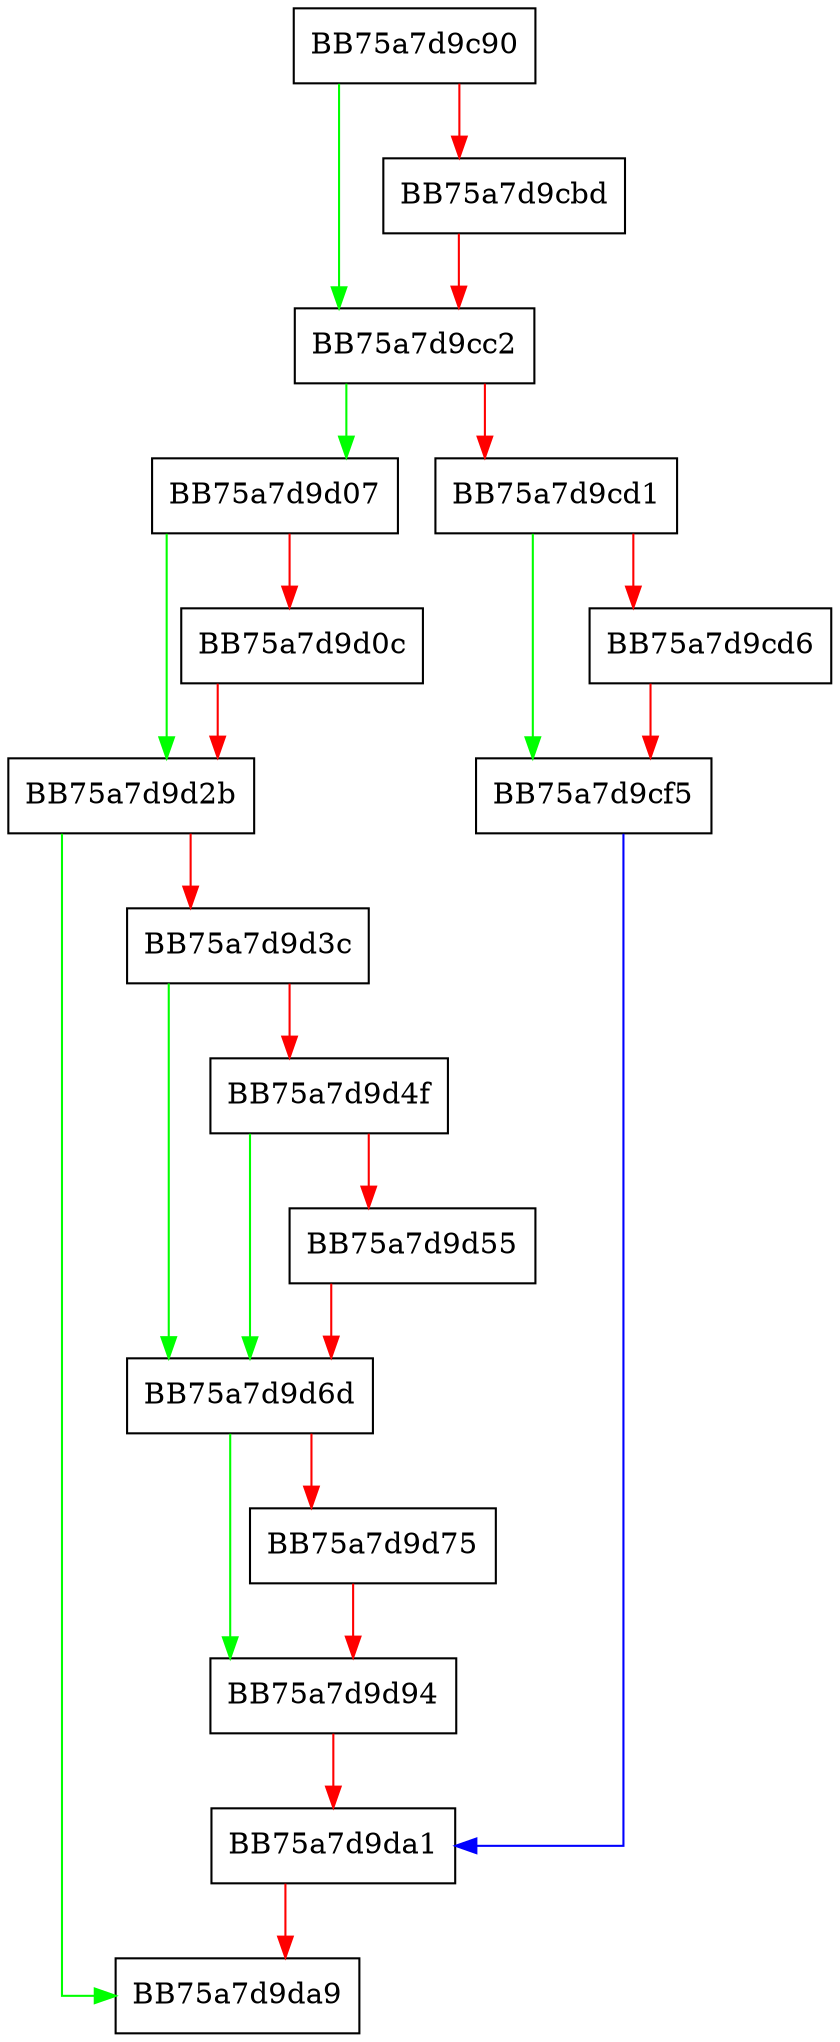 digraph DfspLogicalVolume {
  node [shape="box"];
  graph [splines=ortho];
  BB75a7d9c90 -> BB75a7d9cc2 [color="green"];
  BB75a7d9c90 -> BB75a7d9cbd [color="red"];
  BB75a7d9cbd -> BB75a7d9cc2 [color="red"];
  BB75a7d9cc2 -> BB75a7d9d07 [color="green"];
  BB75a7d9cc2 -> BB75a7d9cd1 [color="red"];
  BB75a7d9cd1 -> BB75a7d9cf5 [color="green"];
  BB75a7d9cd1 -> BB75a7d9cd6 [color="red"];
  BB75a7d9cd6 -> BB75a7d9cf5 [color="red"];
  BB75a7d9cf5 -> BB75a7d9da1 [color="blue"];
  BB75a7d9d07 -> BB75a7d9d2b [color="green"];
  BB75a7d9d07 -> BB75a7d9d0c [color="red"];
  BB75a7d9d0c -> BB75a7d9d2b [color="red"];
  BB75a7d9d2b -> BB75a7d9da9 [color="green"];
  BB75a7d9d2b -> BB75a7d9d3c [color="red"];
  BB75a7d9d3c -> BB75a7d9d6d [color="green"];
  BB75a7d9d3c -> BB75a7d9d4f [color="red"];
  BB75a7d9d4f -> BB75a7d9d6d [color="green"];
  BB75a7d9d4f -> BB75a7d9d55 [color="red"];
  BB75a7d9d55 -> BB75a7d9d6d [color="red"];
  BB75a7d9d6d -> BB75a7d9d94 [color="green"];
  BB75a7d9d6d -> BB75a7d9d75 [color="red"];
  BB75a7d9d75 -> BB75a7d9d94 [color="red"];
  BB75a7d9d94 -> BB75a7d9da1 [color="red"];
  BB75a7d9da1 -> BB75a7d9da9 [color="red"];
}